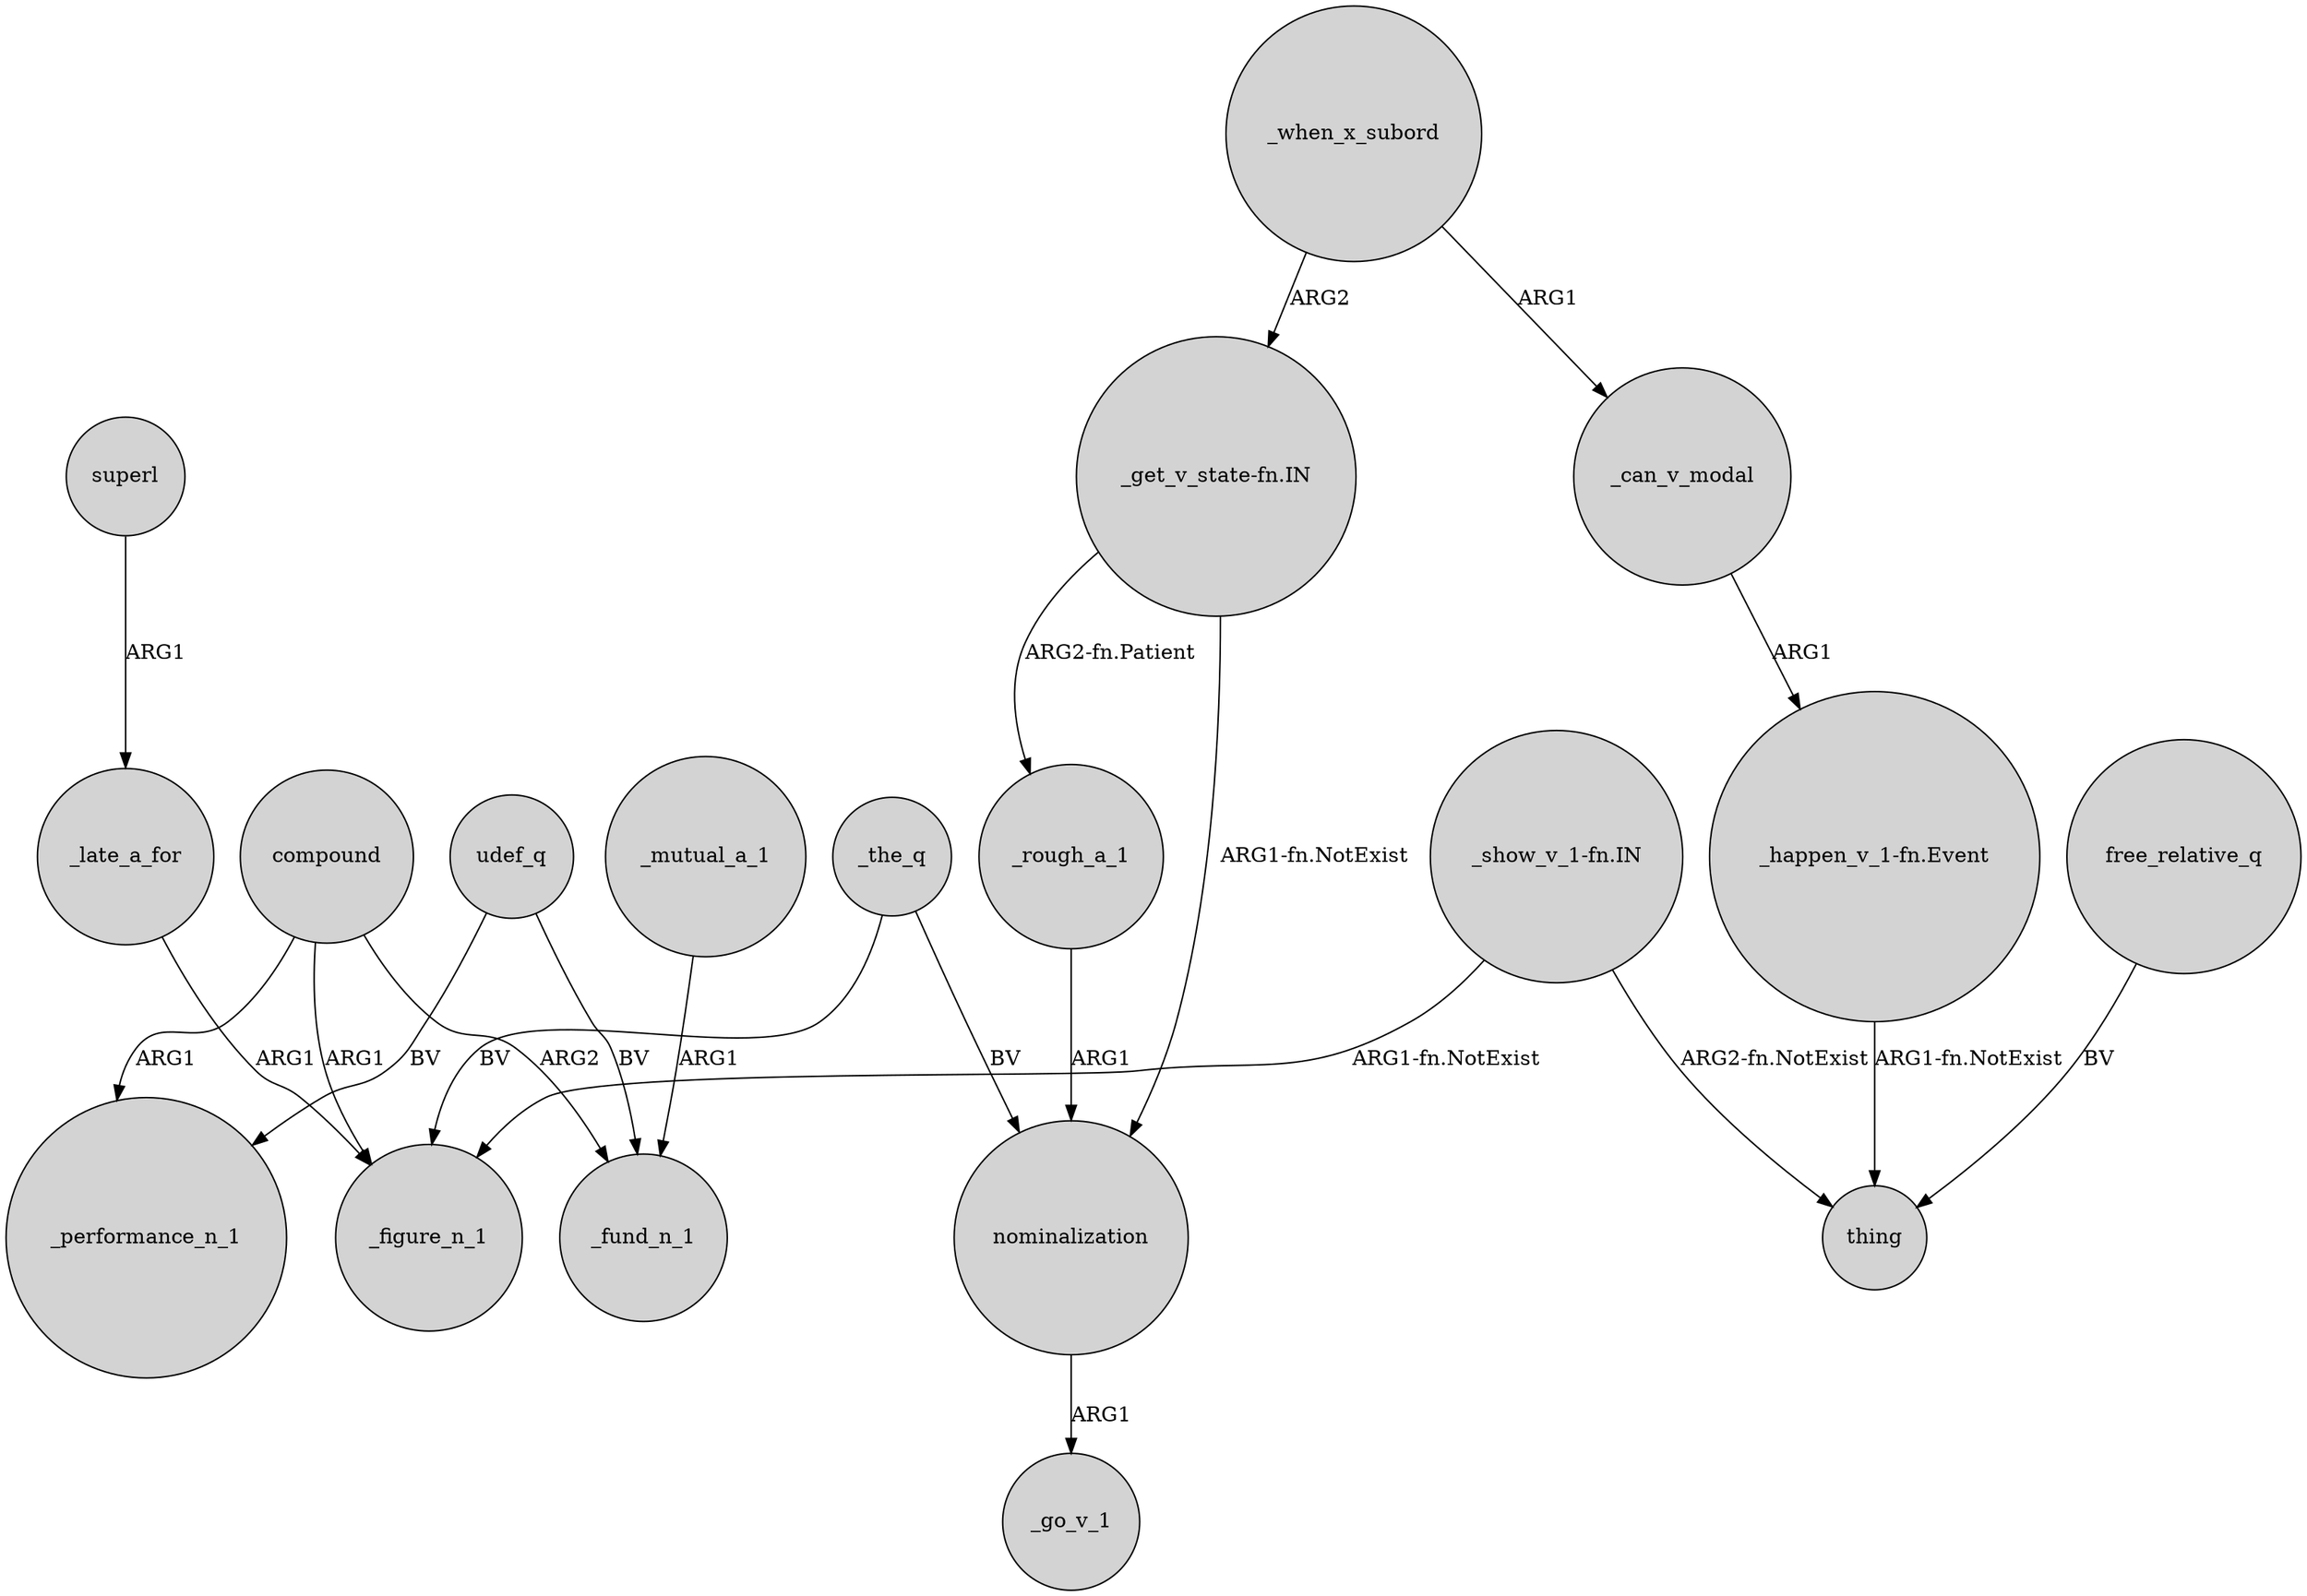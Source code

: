digraph {
	node [shape=circle style=filled]
	"_show_v_1-fn.IN" -> _figure_n_1 [label="ARG1-fn.NotExist"]
	_mutual_a_1 -> _fund_n_1 [label=ARG1]
	"_get_v_state-fn.IN" -> nominalization [label="ARG1-fn.NotExist"]
	superl -> _late_a_for [label=ARG1]
	_when_x_subord -> "_get_v_state-fn.IN" [label=ARG2]
	compound -> _fund_n_1 [label=ARG2]
	compound -> _performance_n_1 [label=ARG1]
	_when_x_subord -> _can_v_modal [label=ARG1]
	_the_q -> _figure_n_1 [label=BV]
	udef_q -> _performance_n_1 [label=BV]
	"_show_v_1-fn.IN" -> thing [label="ARG2-fn.NotExist"]
	_rough_a_1 -> nominalization [label=ARG1]
	_can_v_modal -> "_happen_v_1-fn.Event" [label=ARG1]
	free_relative_q -> thing [label=BV]
	"_happen_v_1-fn.Event" -> thing [label="ARG1-fn.NotExist"]
	"_get_v_state-fn.IN" -> _rough_a_1 [label="ARG2-fn.Patient"]
	compound -> _figure_n_1 [label=ARG1]
	udef_q -> _fund_n_1 [label=BV]
	_late_a_for -> _figure_n_1 [label=ARG1]
	_the_q -> nominalization [label=BV]
	nominalization -> _go_v_1 [label=ARG1]
}
